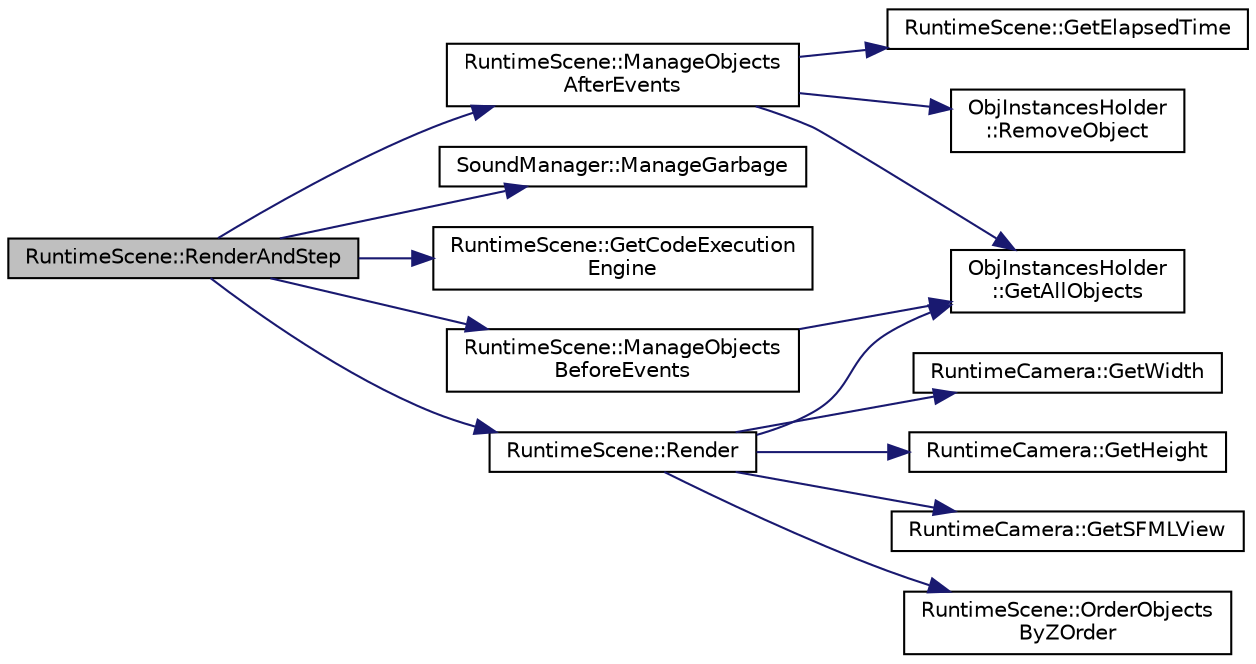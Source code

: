 digraph "RuntimeScene::RenderAndStep"
{
  edge [fontname="Helvetica",fontsize="10",labelfontname="Helvetica",labelfontsize="10"];
  node [fontname="Helvetica",fontsize="10",shape=record];
  rankdir="LR";
  Node1 [label="RuntimeScene::RenderAndStep",height=0.2,width=0.4,color="black", fillcolor="grey75", style="filled" fontcolor="black"];
  Node1 -> Node2 [color="midnightblue",fontsize="10",style="solid",fontname="Helvetica"];
  Node2 [label="RuntimeScene::ManageObjects\lBeforeEvents",height=0.2,width=0.4,color="black", fillcolor="white", style="filled",URL="$d7/d7f/class_runtime_scene.html#ac5bc38170a0d7bf8162d0278d5bd3106"];
  Node2 -> Node3 [color="midnightblue",fontsize="10",style="solid",fontname="Helvetica"];
  Node3 [label="ObjInstancesHolder\l::GetAllObjects",height=0.2,width=0.4,color="black", fillcolor="white", style="filled",URL="$d3/de4/class_obj_instances_holder.html#a696fa5524e22453622c545f04b2fe804"];
  Node1 -> Node4 [color="midnightblue",fontsize="10",style="solid",fontname="Helvetica"];
  Node4 [label="SoundManager::ManageGarbage",height=0.2,width=0.4,color="black", fillcolor="white", style="filled",URL="$d5/dd9/class_sound_manager.html#a9e1e814d3a132f76cdddaf6a29960e10"];
  Node1 -> Node5 [color="midnightblue",fontsize="10",style="solid",fontname="Helvetica"];
  Node5 [label="RuntimeScene::GetCodeExecution\lEngine",height=0.2,width=0.4,color="black", fillcolor="white", style="filled",URL="$d7/d7f/class_runtime_scene.html#afdfb2bc0f2acb6d2caf965755be9f2c2"];
  Node1 -> Node6 [color="midnightblue",fontsize="10",style="solid",fontname="Helvetica"];
  Node6 [label="RuntimeScene::ManageObjects\lAfterEvents",height=0.2,width=0.4,color="black", fillcolor="white", style="filled",URL="$d7/d7f/class_runtime_scene.html#a00106cf58b657b510502161e560977b3"];
  Node6 -> Node3 [color="midnightblue",fontsize="10",style="solid",fontname="Helvetica"];
  Node6 -> Node7 [color="midnightblue",fontsize="10",style="solid",fontname="Helvetica"];
  Node7 [label="ObjInstancesHolder\l::RemoveObject",height=0.2,width=0.4,color="black", fillcolor="white", style="filled",URL="$d3/de4/class_obj_instances_holder.html#a95fa033dae7c4f09fd1272dd7b5e1ee3"];
  Node6 -> Node8 [color="midnightblue",fontsize="10",style="solid",fontname="Helvetica"];
  Node8 [label="RuntimeScene::GetElapsedTime",height=0.2,width=0.4,color="black", fillcolor="white", style="filled",URL="$d7/d7f/class_runtime_scene.html#af0b051655082eda1a1fc4c07fa6b5497"];
  Node1 -> Node9 [color="midnightblue",fontsize="10",style="solid",fontname="Helvetica"];
  Node9 [label="RuntimeScene::Render",height=0.2,width=0.4,color="black", fillcolor="white", style="filled",URL="$d7/d7f/class_runtime_scene.html#a94762e139b325609f870c3239a3e75c6"];
  Node9 -> Node3 [color="midnightblue",fontsize="10",style="solid",fontname="Helvetica"];
  Node9 -> Node10 [color="midnightblue",fontsize="10",style="solid",fontname="Helvetica"];
  Node10 [label="RuntimeScene::OrderObjects\lByZOrder",height=0.2,width=0.4,color="black", fillcolor="white", style="filled",URL="$d7/d7f/class_runtime_scene.html#afda4af0cb7d266a4b8f13d160267c62c"];
  Node9 -> Node11 [color="midnightblue",fontsize="10",style="solid",fontname="Helvetica"];
  Node11 [label="RuntimeCamera::GetWidth",height=0.2,width=0.4,color="black", fillcolor="white", style="filled",URL="$d4/d47/class_runtime_camera.html#a87ff33b848444c07dc3f3ab38fe2eec0"];
  Node9 -> Node12 [color="midnightblue",fontsize="10",style="solid",fontname="Helvetica"];
  Node12 [label="RuntimeCamera::GetHeight",height=0.2,width=0.4,color="black", fillcolor="white", style="filled",URL="$d4/d47/class_runtime_camera.html#a357165cc8447f7153a4deab60437d0a5"];
  Node9 -> Node13 [color="midnightblue",fontsize="10",style="solid",fontname="Helvetica"];
  Node13 [label="RuntimeCamera::GetSFMLView",height=0.2,width=0.4,color="black", fillcolor="white", style="filled",URL="$d4/d47/class_runtime_camera.html#afe64393c6deb05ecf0851dd4100aa9e8"];
}
